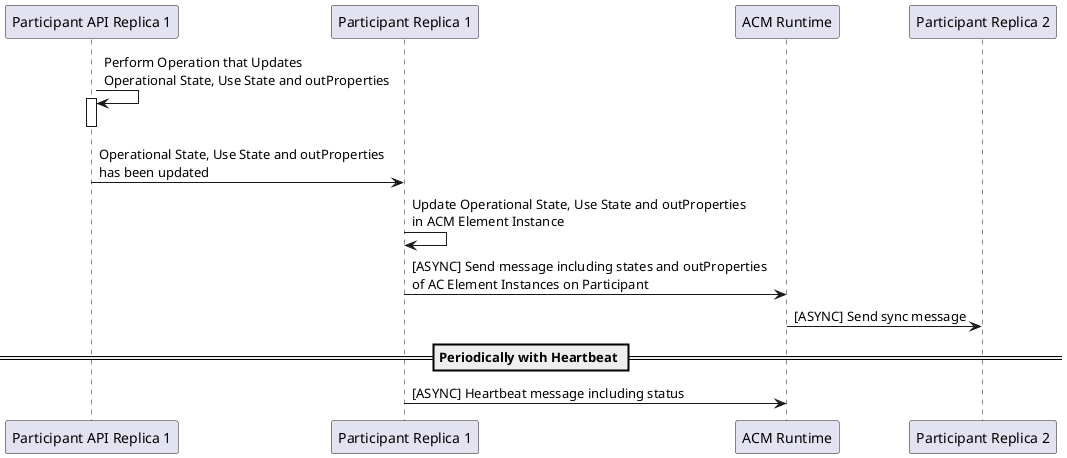 @startuml
participant "Participant API Replica 1"
participant "Participant Replica 1"
participant "ACM Runtime"
participant "Participant Replica 2"

"Participant API Replica 1" -> "Participant API Replica 1": Perform Operation that Updates \nOperational State, Use State and outProperties
activate "Participant API Replica 1"
deactivate "Participant API Replica 1"

"Participant API Replica 1" -> "Participant Replica 1": Operational State, Use State and outProperties \nhas been updated
"Participant Replica 1" -> "Participant Replica 1": Update Operational State, Use State and outProperties \nin ACM Element Instance
"Participant Replica 1" -> "ACM Runtime": [ASYNC] Send message including states and outProperties \nof AC Element Instances on Participant
"ACM Runtime" -> "Participant Replica 2": [ASYNC] Send sync message

== Periodically with Heartbeat ==
"Participant Replica 1" -> "ACM Runtime": [ASYNC] Heartbeat message including status

@enduml
